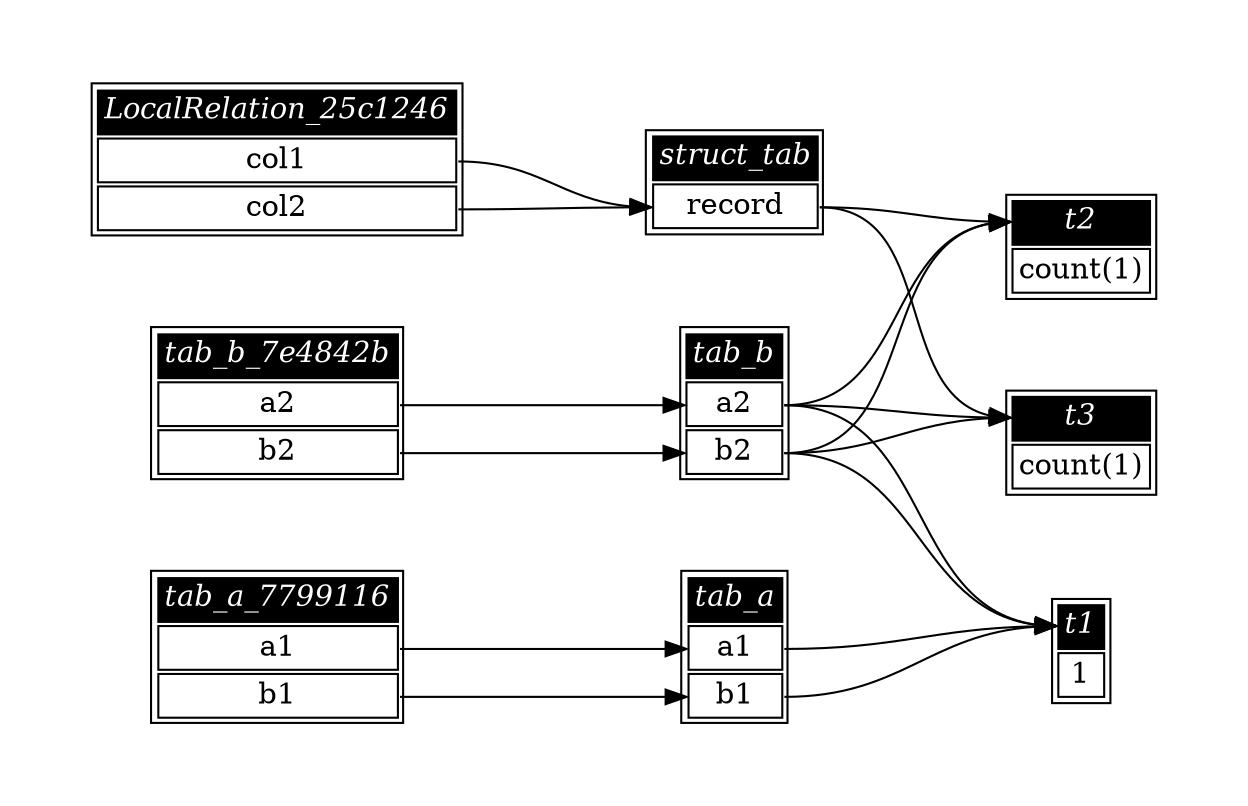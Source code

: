 // Automatically generated by SQLFlowTestSuite


digraph {
  graph [pad="0.5" nodesep="0.5" ranksep="1" fontname="Helvetica" rankdir=LR];
  node [shape=plaintext]

  
"LocalRelation_25c1246" [color="black" label=<
<table>
  <tr><td bgcolor="black" port="nodeName"><i><font color="white">LocalRelation_25c1246</font></i></td></tr>
  <tr><td port="0">col1</td></tr>
<tr><td port="1">col2</td></tr>
</table>>];
     

"struct_tab" [color="black" label=<
<table>
  <tr><td bgcolor="black" port="nodeName"><i><font color="white">struct_tab</font></i></td></tr>
  <tr><td port="0">record</td></tr>
</table>>];
     

"t1" [color="black" label=<
<table>
  <tr><td bgcolor="black" port="nodeName"><i><font color="white">t1</font></i></td></tr>
  <tr><td port="0">1</td></tr>
</table>>];
     

"t2" [color="black" label=<
<table>
  <tr><td bgcolor="black" port="nodeName"><i><font color="white">t2</font></i></td></tr>
  <tr><td port="0">count(1)</td></tr>
</table>>];
     

"t3" [color="black" label=<
<table>
  <tr><td bgcolor="black" port="nodeName"><i><font color="white">t3</font></i></td></tr>
  <tr><td port="0">count(1)</td></tr>
</table>>];
     

"tab_a" [color="black" label=<
<table>
  <tr><td bgcolor="black" port="nodeName"><i><font color="white">tab_a</font></i></td></tr>
  <tr><td port="0">a1</td></tr>
<tr><td port="1">b1</td></tr>
</table>>];
     

"tab_a_7799116" [color="black" label=<
<table>
  <tr><td bgcolor="black" port="nodeName"><i><font color="white">tab_a_7799116</font></i></td></tr>
  <tr><td port="0">a1</td></tr>
<tr><td port="1">b1</td></tr>
</table>>];
     

"tab_b" [color="black" label=<
<table>
  <tr><td bgcolor="black" port="nodeName"><i><font color="white">tab_b</font></i></td></tr>
  <tr><td port="0">a2</td></tr>
<tr><td port="1">b2</td></tr>
</table>>];
     

"tab_b_7e4842b" [color="black" label=<
<table>
  <tr><td bgcolor="black" port="nodeName"><i><font color="white">tab_b_7e4842b</font></i></td></tr>
  <tr><td port="0">a2</td></tr>
<tr><td port="1">b2</td></tr>
</table>>];
     
  "LocalRelation_25c1246":0 -> "struct_tab":0;
"LocalRelation_25c1246":1 -> "struct_tab":0;
"struct_tab":0 -> "t2":nodeName;
"struct_tab":0 -> "t3":nodeName;
"tab_a":0 -> "t1":nodeName;
"tab_a":1 -> "t1":nodeName;
"tab_a_7799116":0 -> "tab_a":0;
"tab_a_7799116":1 -> "tab_a":1;
"tab_b":0 -> "t1":nodeName;
"tab_b":0 -> "t2":nodeName;
"tab_b":0 -> "t3":nodeName;
"tab_b":1 -> "t1":nodeName;
"tab_b":1 -> "t2":nodeName;
"tab_b":1 -> "t3":nodeName;
"tab_b_7e4842b":0 -> "tab_b":0;
"tab_b_7e4842b":1 -> "tab_b":1;
}
       